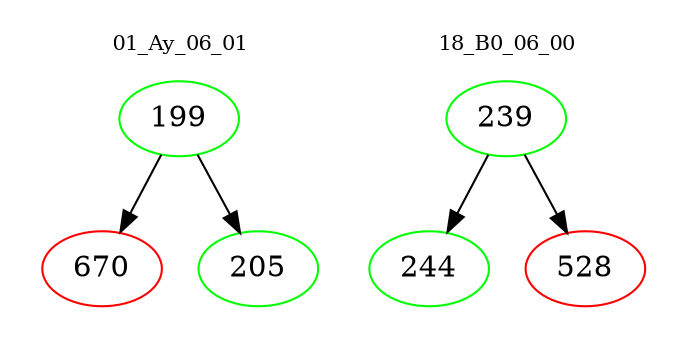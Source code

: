 digraph{
subgraph cluster_0 {
color = white
label = "01_Ay_06_01";
fontsize=10;
T0_199 [label="199", color="green"]
T0_199 -> T0_670 [color="black"]
T0_670 [label="670", color="red"]
T0_199 -> T0_205 [color="black"]
T0_205 [label="205", color="green"]
}
subgraph cluster_1 {
color = white
label = "18_B0_06_00";
fontsize=10;
T1_239 [label="239", color="green"]
T1_239 -> T1_244 [color="black"]
T1_244 [label="244", color="green"]
T1_239 -> T1_528 [color="black"]
T1_528 [label="528", color="red"]
}
}
